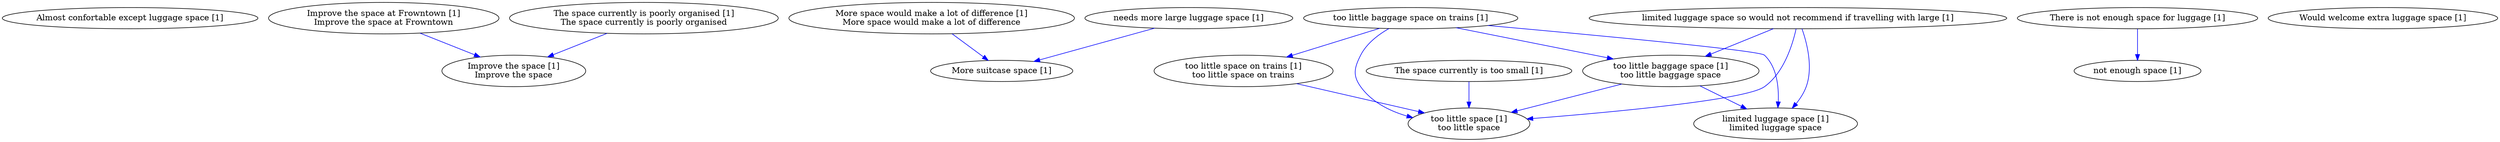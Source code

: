 digraph collapsedGraph {
"Almost confortable except luggage space [1]""Improve the space at Frowntown [1]\nImprove the space at Frowntown""Improve the space [1]\nImprove the space""More space would make a lot of difference [1]\nMore space would make a lot of difference""More suitcase space [1]""The space currently is poorly organised [1]\nThe space currently is poorly organised""The space currently is too small [1]""There is not enough space for luggage [1]""Would welcome extra luggage space [1]""limited luggage space so would not recommend if travelling with large [1]""limited luggage space [1]\nlimited luggage space""needs more large luggage space [1]""not enough space [1]""too little baggage space on trains [1]""too little baggage space [1]\ntoo little baggage space""too little space [1]\ntoo little space""too little space on trains [1]\ntoo little space on trains""There is not enough space for luggage [1]" -> "not enough space [1]" [color=blue]
"More space would make a lot of difference [1]\nMore space would make a lot of difference" -> "More suitcase space [1]" [color=blue]
"too little baggage space on trains [1]" -> "limited luggage space [1]\nlimited luggage space" [color=blue]
"limited luggage space so would not recommend if travelling with large [1]" -> "too little space [1]\ntoo little space" [color=blue]
"limited luggage space so would not recommend if travelling with large [1]" -> "too little baggage space [1]\ntoo little baggage space" [color=blue]
"too little baggage space [1]\ntoo little baggage space" -> "limited luggage space [1]\nlimited luggage space" [color=blue]
"The space currently is too small [1]" -> "too little space [1]\ntoo little space" [color=blue]
"needs more large luggage space [1]" -> "More suitcase space [1]" [color=blue]
"The space currently is poorly organised [1]\nThe space currently is poorly organised" -> "Improve the space [1]\nImprove the space" [color=blue]
"Improve the space at Frowntown [1]\nImprove the space at Frowntown" -> "Improve the space [1]\nImprove the space" [color=blue]
"limited luggage space so would not recommend if travelling with large [1]" -> "limited luggage space [1]\nlimited luggage space" [color=blue]
"too little baggage space on trains [1]" -> "too little baggage space [1]\ntoo little baggage space" [color=blue]
"too little baggage space [1]\ntoo little baggage space" -> "too little space [1]\ntoo little space" [color=blue]
"too little baggage space on trains [1]" -> "too little space on trains [1]\ntoo little space on trains" [color=blue]
"too little space on trains [1]\ntoo little space on trains" -> "too little space [1]\ntoo little space" [color=blue]
"too little baggage space on trains [1]" -> "too little space [1]\ntoo little space" [color=blue]
}